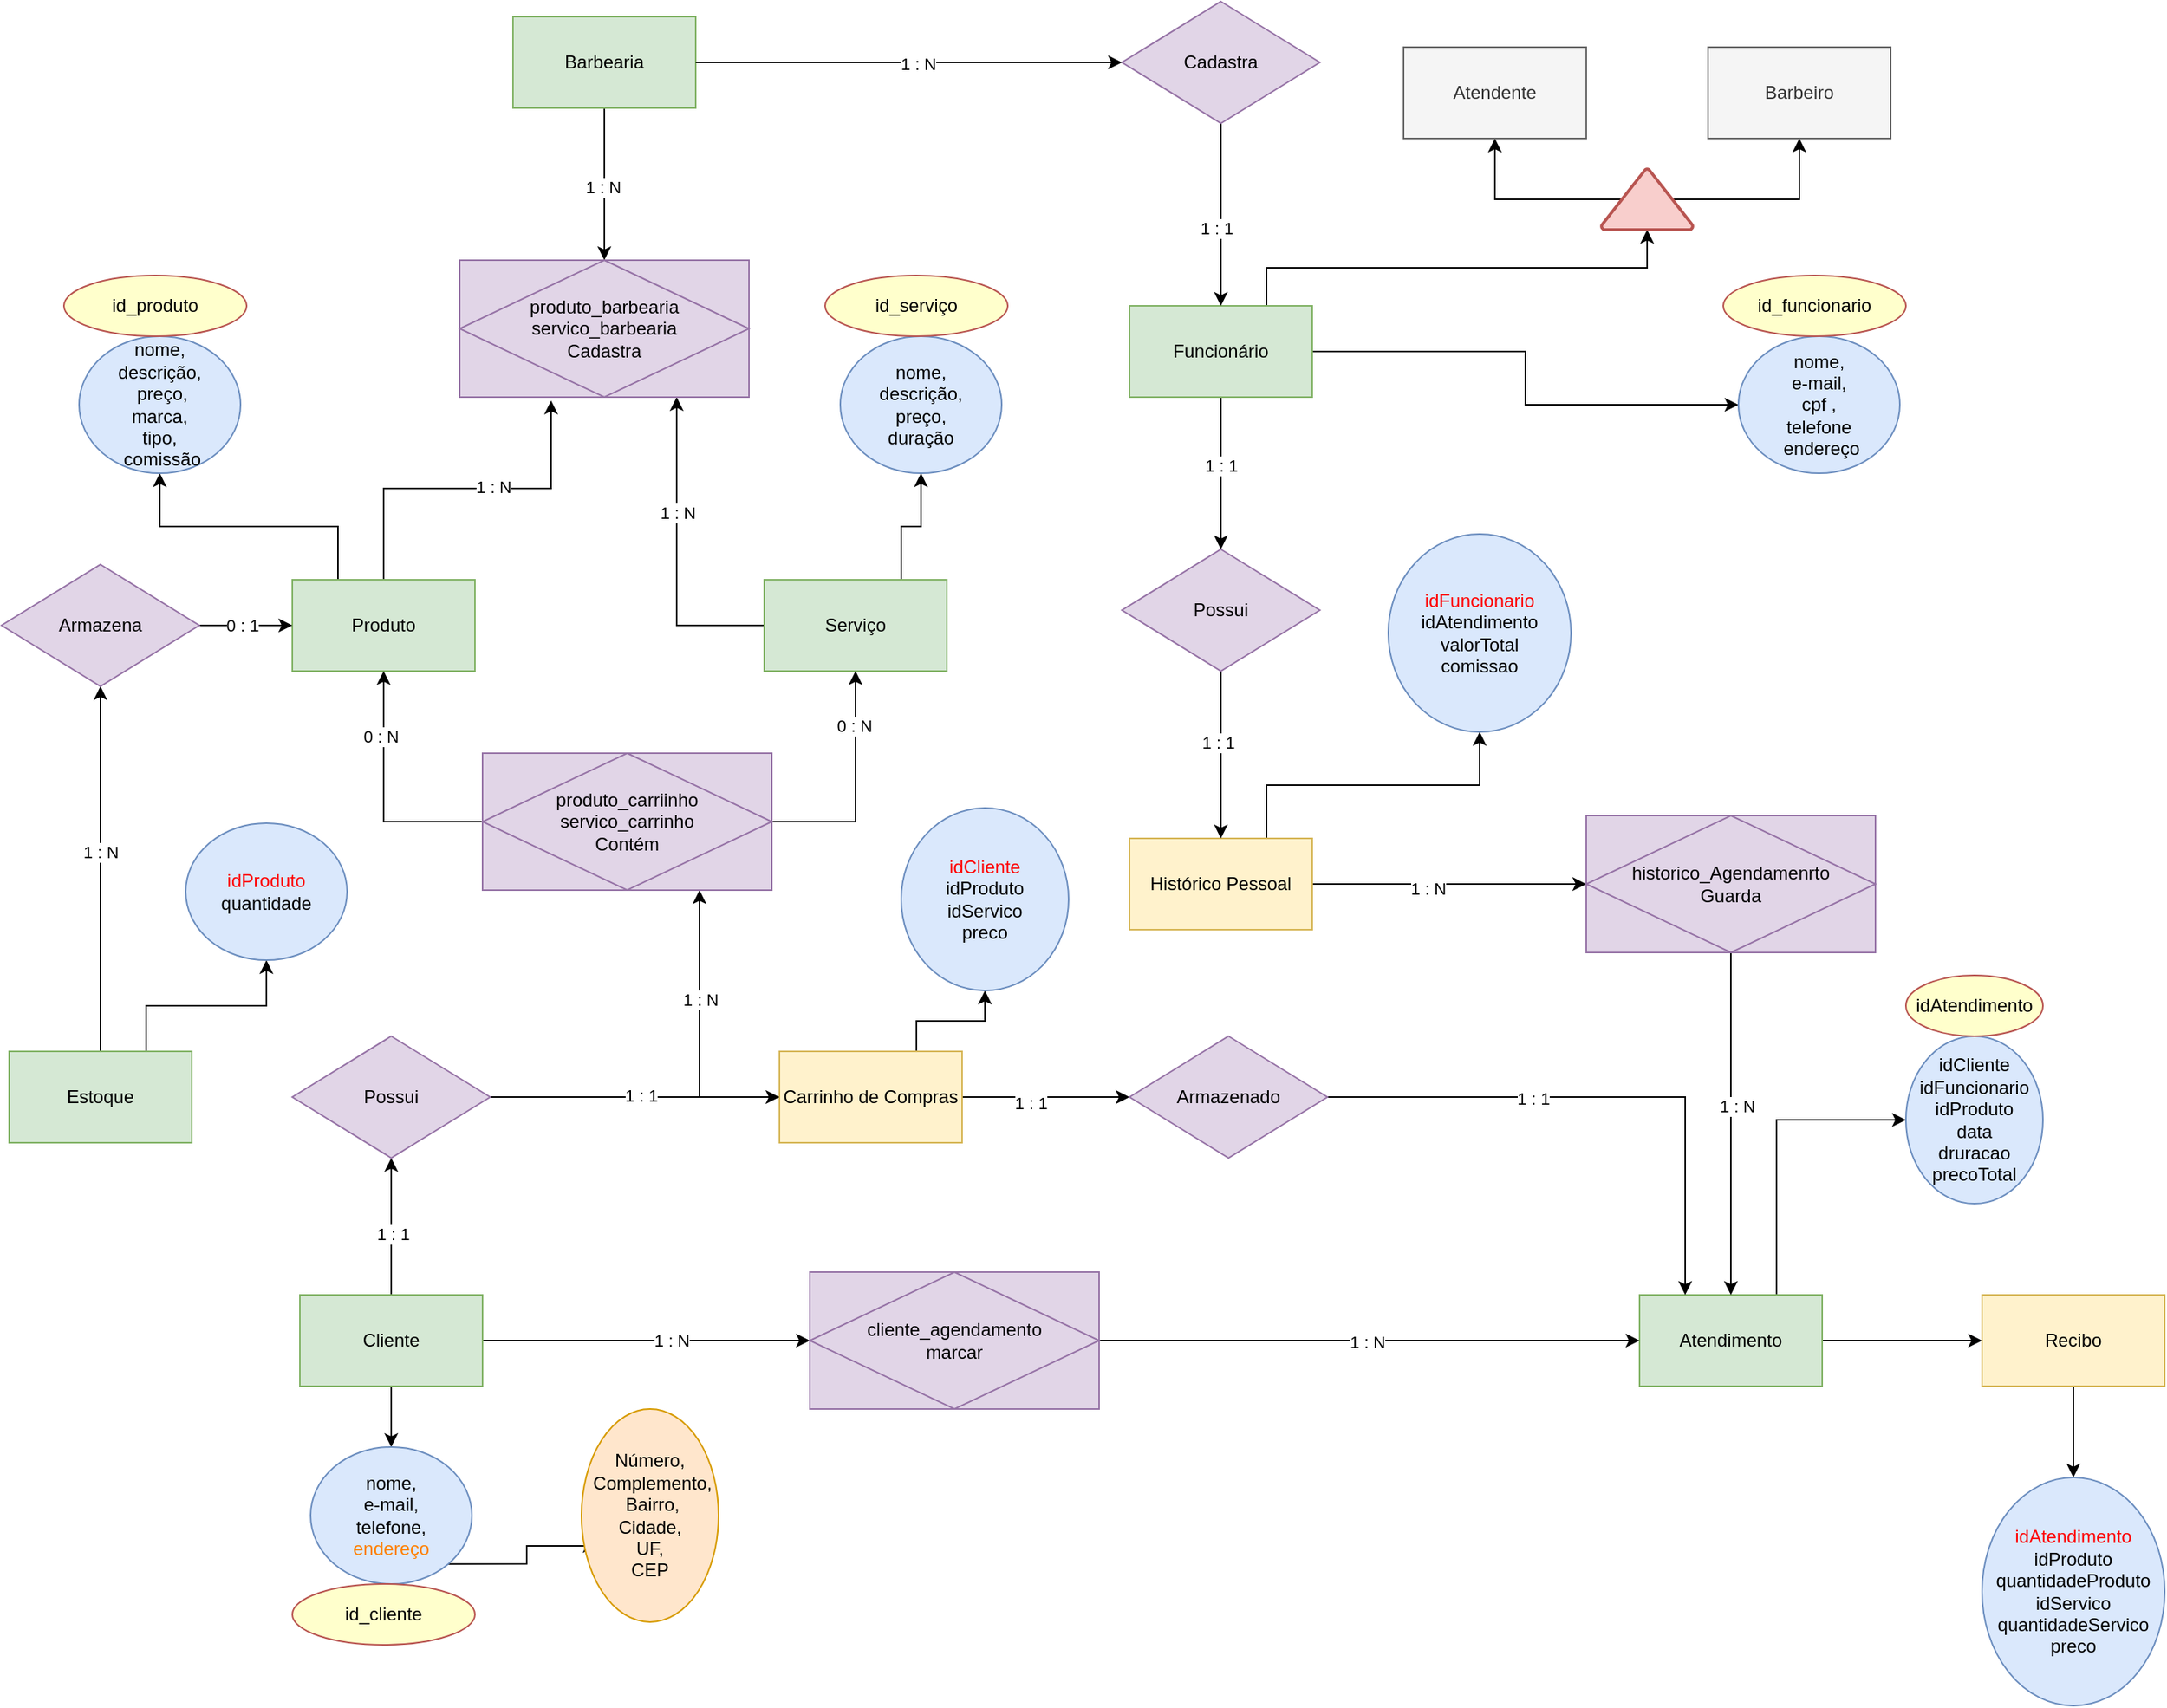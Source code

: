 <mxfile version="21.6.8" type="device">
  <diagram name="Página-1" id="JvtUWAz6pcBEB4IvSJ-b">
    <mxGraphModel dx="1036" dy="614" grid="1" gridSize="10" guides="0" tooltips="1" connect="1" arrows="1" fold="1" page="1" pageScale="1" pageWidth="827" pageHeight="1169" math="0" shadow="0">
      <root>
        <mxCell id="0" />
        <mxCell id="1" parent="0" />
        <mxCell id="3MxLHpkuTHlxXDLLftGC-15" style="edgeStyle=orthogonalEdgeStyle;rounded=0;orthogonalLoop=1;jettySize=auto;html=1;entryX=0.5;entryY=0;entryDx=0;entryDy=0;" parent="1" source="3MxLHpkuTHlxXDLLftGC-2" target="3MxLHpkuTHlxXDLLftGC-98" edge="1">
          <mxGeometry relative="1" as="geometry">
            <mxPoint x="745" y="190" as="targetPoint" />
          </mxGeometry>
        </mxCell>
        <mxCell id="3MxLHpkuTHlxXDLLftGC-20" value="1 : N" style="edgeLabel;html=1;align=center;verticalAlign=middle;resizable=0;points=[];" parent="3MxLHpkuTHlxXDLLftGC-15" vertex="1" connectable="0">
          <mxGeometry x="0.043" y="-1" relative="1" as="geometry">
            <mxPoint as="offset" />
          </mxGeometry>
        </mxCell>
        <mxCell id="3MxLHpkuTHlxXDLLftGC-2" value="Barbearia" style="rounded=0;whiteSpace=wrap;html=1;fillColor=#d5e8d4;strokeColor=#82b366;" parent="1" vertex="1">
          <mxGeometry x="685" y="10" width="120" height="60" as="geometry" />
        </mxCell>
        <mxCell id="3MxLHpkuTHlxXDLLftGC-22" style="edgeStyle=orthogonalEdgeStyle;rounded=0;orthogonalLoop=1;jettySize=auto;html=1;entryX=0.75;entryY=1;entryDx=0;entryDy=0;" parent="1" source="3MxLHpkuTHlxXDLLftGC-3" target="3MxLHpkuTHlxXDLLftGC-98" edge="1">
          <mxGeometry relative="1" as="geometry">
            <mxPoint x="777.5" y="250" as="targetPoint" />
          </mxGeometry>
        </mxCell>
        <mxCell id="3MxLHpkuTHlxXDLLftGC-24" value="1 : N" style="edgeLabel;html=1;align=center;verticalAlign=middle;resizable=0;points=[];" parent="3MxLHpkuTHlxXDLLftGC-22" vertex="1" connectable="0">
          <mxGeometry x="0.282" relative="1" as="geometry">
            <mxPoint y="1" as="offset" />
          </mxGeometry>
        </mxCell>
        <mxCell id="3MxLHpkuTHlxXDLLftGC-102" style="edgeStyle=orthogonalEdgeStyle;rounded=0;orthogonalLoop=1;jettySize=auto;html=1;exitX=0.75;exitY=0;exitDx=0;exitDy=0;entryX=0.5;entryY=1;entryDx=0;entryDy=0;" parent="1" source="3MxLHpkuTHlxXDLLftGC-3" target="3MxLHpkuTHlxXDLLftGC-101" edge="1">
          <mxGeometry relative="1" as="geometry" />
        </mxCell>
        <mxCell id="3MxLHpkuTHlxXDLLftGC-3" value="Serviço" style="rounded=0;whiteSpace=wrap;html=1;fillColor=#d5e8d4;strokeColor=#82b366;" parent="1" vertex="1">
          <mxGeometry x="850" y="380" width="120" height="60" as="geometry" />
        </mxCell>
        <mxCell id="3MxLHpkuTHlxXDLLftGC-30" style="edgeStyle=orthogonalEdgeStyle;rounded=0;orthogonalLoop=1;jettySize=auto;html=1;" parent="1" source="3MxLHpkuTHlxXDLLftGC-4" target="3MxLHpkuTHlxXDLLftGC-25" edge="1">
          <mxGeometry relative="1" as="geometry" />
        </mxCell>
        <mxCell id="3MxLHpkuTHlxXDLLftGC-31" value="1 : 1" style="edgeLabel;html=1;align=center;verticalAlign=middle;resizable=0;points=[];" parent="3MxLHpkuTHlxXDLLftGC-30" vertex="1" connectable="0">
          <mxGeometry x="-0.097" relative="1" as="geometry">
            <mxPoint as="offset" />
          </mxGeometry>
        </mxCell>
        <mxCell id="GjseS6EzAnZ5TV42CssQ-30" style="edgeStyle=orthogonalEdgeStyle;rounded=0;orthogonalLoop=1;jettySize=auto;html=1;exitX=0.75;exitY=0;exitDx=0;exitDy=0;entryX=0.5;entryY=1;entryDx=0;entryDy=0;entryPerimeter=0;" parent="1" source="3MxLHpkuTHlxXDLLftGC-4" target="GjseS6EzAnZ5TV42CssQ-23" edge="1">
          <mxGeometry relative="1" as="geometry" />
        </mxCell>
        <mxCell id="GjseS6EzAnZ5TV42CssQ-33" style="edgeStyle=orthogonalEdgeStyle;rounded=0;orthogonalLoop=1;jettySize=auto;html=1;" parent="1" source="3MxLHpkuTHlxXDLLftGC-4" target="GjseS6EzAnZ5TV42CssQ-8" edge="1">
          <mxGeometry relative="1" as="geometry" />
        </mxCell>
        <mxCell id="3MxLHpkuTHlxXDLLftGC-4" value="Funcionário" style="rounded=0;whiteSpace=wrap;html=1;fillColor=#d5e8d4;strokeColor=#82b366;" parent="1" vertex="1">
          <mxGeometry x="1090" y="200" width="120" height="60" as="geometry" />
        </mxCell>
        <mxCell id="3MxLHpkuTHlxXDLLftGC-35" style="edgeStyle=orthogonalEdgeStyle;rounded=0;orthogonalLoop=1;jettySize=auto;html=1;entryX=0;entryY=0.5;entryDx=0;entryDy=0;" parent="1" source="3MxLHpkuTHlxXDLLftGC-5" target="3MxLHpkuTHlxXDLLftGC-92" edge="1">
          <mxGeometry relative="1" as="geometry">
            <mxPoint x="1415" y="600" as="targetPoint" />
          </mxGeometry>
        </mxCell>
        <mxCell id="3MxLHpkuTHlxXDLLftGC-36" value="1 : N" style="edgeLabel;html=1;align=center;verticalAlign=middle;resizable=0;points=[];" parent="3MxLHpkuTHlxXDLLftGC-35" vertex="1" connectable="0">
          <mxGeometry x="-0.16" y="-3" relative="1" as="geometry">
            <mxPoint as="offset" />
          </mxGeometry>
        </mxCell>
        <mxCell id="C4ONU1IvAnklrXxHNXQs-2" style="edgeStyle=orthogonalEdgeStyle;rounded=0;orthogonalLoop=1;jettySize=auto;html=1;exitX=0.75;exitY=0;exitDx=0;exitDy=0;" parent="1" source="3MxLHpkuTHlxXDLLftGC-5" target="C4ONU1IvAnklrXxHNXQs-1" edge="1">
          <mxGeometry relative="1" as="geometry" />
        </mxCell>
        <mxCell id="3MxLHpkuTHlxXDLLftGC-5" value="Histórico Pessoal" style="rounded=0;whiteSpace=wrap;html=1;fillColor=#fff2cc;strokeColor=#d6b656;" parent="1" vertex="1">
          <mxGeometry x="1090" y="550" width="120" height="60" as="geometry" />
        </mxCell>
        <mxCell id="3MxLHpkuTHlxXDLLftGC-56" style="edgeStyle=orthogonalEdgeStyle;rounded=0;orthogonalLoop=1;jettySize=auto;html=1;entryX=0;entryY=0.5;entryDx=0;entryDy=0;" parent="1" source="3MxLHpkuTHlxXDLLftGC-6" target="3MxLHpkuTHlxXDLLftGC-90" edge="1">
          <mxGeometry relative="1" as="geometry">
            <mxPoint x="890" y="880" as="targetPoint" />
          </mxGeometry>
        </mxCell>
        <mxCell id="3MxLHpkuTHlxXDLLftGC-57" value="1 : N" style="edgeLabel;html=1;align=center;verticalAlign=middle;resizable=0;points=[];" parent="3MxLHpkuTHlxXDLLftGC-56" vertex="1" connectable="0">
          <mxGeometry x="0.147" relative="1" as="geometry">
            <mxPoint as="offset" />
          </mxGeometry>
        </mxCell>
        <mxCell id="3MxLHpkuTHlxXDLLftGC-58" style="edgeStyle=orthogonalEdgeStyle;rounded=0;orthogonalLoop=1;jettySize=auto;html=1;" parent="1" source="3MxLHpkuTHlxXDLLftGC-6" target="3MxLHpkuTHlxXDLLftGC-48" edge="1">
          <mxGeometry relative="1" as="geometry" />
        </mxCell>
        <mxCell id="3MxLHpkuTHlxXDLLftGC-59" value="1 : 1" style="edgeLabel;html=1;align=center;verticalAlign=middle;resizable=0;points=[];" parent="3MxLHpkuTHlxXDLLftGC-58" vertex="1" connectable="0">
          <mxGeometry x="-0.098" y="-1" relative="1" as="geometry">
            <mxPoint as="offset" />
          </mxGeometry>
        </mxCell>
        <mxCell id="C4ONU1IvAnklrXxHNXQs-4" style="edgeStyle=orthogonalEdgeStyle;rounded=0;orthogonalLoop=1;jettySize=auto;html=1;entryX=0.5;entryY=0;entryDx=0;entryDy=0;" parent="1" source="3MxLHpkuTHlxXDLLftGC-6" target="C4ONU1IvAnklrXxHNXQs-3" edge="1">
          <mxGeometry relative="1" as="geometry" />
        </mxCell>
        <mxCell id="3MxLHpkuTHlxXDLLftGC-6" value="Cliente" style="rounded=0;whiteSpace=wrap;html=1;fillColor=#d5e8d4;strokeColor=#82b366;" parent="1" vertex="1">
          <mxGeometry x="545" y="850" width="120" height="60" as="geometry" />
        </mxCell>
        <mxCell id="3MxLHpkuTHlxXDLLftGC-64" style="edgeStyle=orthogonalEdgeStyle;rounded=0;orthogonalLoop=1;jettySize=auto;html=1;entryX=0.75;entryY=1;entryDx=0;entryDy=0;" parent="1" source="3MxLHpkuTHlxXDLLftGC-7" target="3MxLHpkuTHlxXDLLftGC-93" edge="1">
          <mxGeometry relative="1" as="geometry">
            <mxPoint x="815" y="570" as="targetPoint" />
          </mxGeometry>
        </mxCell>
        <mxCell id="3MxLHpkuTHlxXDLLftGC-65" value="1 : N" style="edgeLabel;html=1;align=center;verticalAlign=middle;resizable=0;points=[];" parent="3MxLHpkuTHlxXDLLftGC-64" vertex="1" connectable="0">
          <mxGeometry x="0.242" y="1" relative="1" as="geometry">
            <mxPoint x="1" as="offset" />
          </mxGeometry>
        </mxCell>
        <mxCell id="3MxLHpkuTHlxXDLLftGC-80" style="edgeStyle=orthogonalEdgeStyle;rounded=0;orthogonalLoop=1;jettySize=auto;html=1;" parent="1" source="3MxLHpkuTHlxXDLLftGC-7" target="3MxLHpkuTHlxXDLLftGC-77" edge="1">
          <mxGeometry relative="1" as="geometry" />
        </mxCell>
        <mxCell id="3MxLHpkuTHlxXDLLftGC-83" value="1 : 1" style="edgeLabel;html=1;align=center;verticalAlign=middle;resizable=0;points=[];" parent="3MxLHpkuTHlxXDLLftGC-80" vertex="1" connectable="0">
          <mxGeometry x="-0.188" y="-4" relative="1" as="geometry">
            <mxPoint as="offset" />
          </mxGeometry>
        </mxCell>
        <mxCell id="GjseS6EzAnZ5TV42CssQ-5" style="edgeStyle=orthogonalEdgeStyle;rounded=0;orthogonalLoop=1;jettySize=auto;html=1;exitX=0.75;exitY=0;exitDx=0;exitDy=0;entryX=0.5;entryY=1;entryDx=0;entryDy=0;" parent="1" source="3MxLHpkuTHlxXDLLftGC-7" target="GjseS6EzAnZ5TV42CssQ-4" edge="1">
          <mxGeometry relative="1" as="geometry" />
        </mxCell>
        <mxCell id="3MxLHpkuTHlxXDLLftGC-7" value="Carrinho de Compras" style="rounded=0;whiteSpace=wrap;html=1;fillColor=#fff2cc;strokeColor=#d6b656;" parent="1" vertex="1">
          <mxGeometry x="860" y="690" width="120" height="60" as="geometry" />
        </mxCell>
        <mxCell id="X8U0Ffni-vRuTXcbMsX4-3" style="edgeStyle=orthogonalEdgeStyle;rounded=0;orthogonalLoop=1;jettySize=auto;html=1;" parent="1" source="3MxLHpkuTHlxXDLLftGC-8" target="X8U0Ffni-vRuTXcbMsX4-1" edge="1">
          <mxGeometry relative="1" as="geometry" />
        </mxCell>
        <mxCell id="X8U0Ffni-vRuTXcbMsX4-6" style="edgeStyle=orthogonalEdgeStyle;rounded=0;orthogonalLoop=1;jettySize=auto;html=1;exitX=0.75;exitY=0;exitDx=0;exitDy=0;entryX=0;entryY=0.5;entryDx=0;entryDy=0;" parent="1" source="3MxLHpkuTHlxXDLLftGC-8" target="X8U0Ffni-vRuTXcbMsX4-2" edge="1">
          <mxGeometry relative="1" as="geometry" />
        </mxCell>
        <mxCell id="3MxLHpkuTHlxXDLLftGC-8" value="Atendimento" style="rounded=0;whiteSpace=wrap;html=1;fillColor=#d5e8d4;strokeColor=#82b366;" parent="1" vertex="1">
          <mxGeometry x="1425" y="850" width="120" height="60" as="geometry" />
        </mxCell>
        <mxCell id="3MxLHpkuTHlxXDLLftGC-70" style="edgeStyle=orthogonalEdgeStyle;rounded=0;orthogonalLoop=1;jettySize=auto;html=1;" parent="1" source="3MxLHpkuTHlxXDLLftGC-10" target="3MxLHpkuTHlxXDLLftGC-14" edge="1">
          <mxGeometry relative="1" as="geometry" />
        </mxCell>
        <mxCell id="3MxLHpkuTHlxXDLLftGC-72" value="1 : N" style="edgeLabel;html=1;align=center;verticalAlign=middle;resizable=0;points=[];" parent="3MxLHpkuTHlxXDLLftGC-70" vertex="1" connectable="0">
          <mxGeometry x="0.097" relative="1" as="geometry">
            <mxPoint as="offset" />
          </mxGeometry>
        </mxCell>
        <mxCell id="GjseS6EzAnZ5TV42CssQ-7" style="edgeStyle=orthogonalEdgeStyle;rounded=0;orthogonalLoop=1;jettySize=auto;html=1;exitX=0.75;exitY=0;exitDx=0;exitDy=0;entryX=0.5;entryY=1;entryDx=0;entryDy=0;" parent="1" source="3MxLHpkuTHlxXDLLftGC-10" target="GjseS6EzAnZ5TV42CssQ-6" edge="1">
          <mxGeometry relative="1" as="geometry" />
        </mxCell>
        <mxCell id="3MxLHpkuTHlxXDLLftGC-10" value="Estoque" style="rounded=0;whiteSpace=wrap;html=1;fillColor=#d5e8d4;strokeColor=#82b366;" parent="1" vertex="1">
          <mxGeometry x="354" y="690" width="120" height="60" as="geometry" />
        </mxCell>
        <mxCell id="3MxLHpkuTHlxXDLLftGC-21" style="edgeStyle=orthogonalEdgeStyle;rounded=0;orthogonalLoop=1;jettySize=auto;html=1;entryX=0.316;entryY=1.025;entryDx=0;entryDy=0;entryPerimeter=0;" parent="1" source="3MxLHpkuTHlxXDLLftGC-12" target="3MxLHpkuTHlxXDLLftGC-98" edge="1">
          <mxGeometry relative="1" as="geometry">
            <mxPoint x="700" y="270" as="targetPoint" />
          </mxGeometry>
        </mxCell>
        <mxCell id="3MxLHpkuTHlxXDLLftGC-23" value="1 : N" style="edgeLabel;html=1;align=center;verticalAlign=middle;resizable=0;points=[];" parent="3MxLHpkuTHlxXDLLftGC-21" vertex="1" connectable="0">
          <mxGeometry x="0.153" y="1" relative="1" as="geometry">
            <mxPoint as="offset" />
          </mxGeometry>
        </mxCell>
        <mxCell id="3MxLHpkuTHlxXDLLftGC-100" style="edgeStyle=orthogonalEdgeStyle;rounded=0;orthogonalLoop=1;jettySize=auto;html=1;exitX=0.25;exitY=0;exitDx=0;exitDy=0;entryX=0.5;entryY=1;entryDx=0;entryDy=0;" parent="1" source="3MxLHpkuTHlxXDLLftGC-12" target="3MxLHpkuTHlxXDLLftGC-99" edge="1">
          <mxGeometry relative="1" as="geometry" />
        </mxCell>
        <mxCell id="3MxLHpkuTHlxXDLLftGC-12" value="Produto" style="rounded=0;whiteSpace=wrap;html=1;fillColor=#d5e8d4;strokeColor=#82b366;" parent="1" vertex="1">
          <mxGeometry x="540" y="380" width="120" height="60" as="geometry" />
        </mxCell>
        <mxCell id="3MxLHpkuTHlxXDLLftGC-16" style="edgeStyle=orthogonalEdgeStyle;rounded=0;orthogonalLoop=1;jettySize=auto;html=1;entryX=0.5;entryY=0;entryDx=0;entryDy=0;exitX=0.5;exitY=1;exitDx=0;exitDy=0;" parent="1" source="3MxLHpkuTHlxXDLLftGC-95" target="3MxLHpkuTHlxXDLLftGC-4" edge="1">
          <mxGeometry relative="1" as="geometry">
            <mxPoint x="1135" y="40" as="targetPoint" />
          </mxGeometry>
        </mxCell>
        <mxCell id="3MxLHpkuTHlxXDLLftGC-19" value="1 : 1" style="edgeLabel;html=1;align=center;verticalAlign=middle;resizable=0;points=[];" parent="3MxLHpkuTHlxXDLLftGC-16" vertex="1" connectable="0">
          <mxGeometry x="0.145" y="-3" relative="1" as="geometry">
            <mxPoint as="offset" />
          </mxGeometry>
        </mxCell>
        <mxCell id="3MxLHpkuTHlxXDLLftGC-71" style="edgeStyle=orthogonalEdgeStyle;rounded=0;orthogonalLoop=1;jettySize=auto;html=1;entryX=0;entryY=0.5;entryDx=0;entryDy=0;" parent="1" source="3MxLHpkuTHlxXDLLftGC-14" target="3MxLHpkuTHlxXDLLftGC-12" edge="1">
          <mxGeometry relative="1" as="geometry" />
        </mxCell>
        <mxCell id="3MxLHpkuTHlxXDLLftGC-73" value="0 : 1" style="edgeLabel;html=1;align=center;verticalAlign=middle;resizable=0;points=[];" parent="3MxLHpkuTHlxXDLLftGC-71" vertex="1" connectable="0">
          <mxGeometry x="-0.088" relative="1" as="geometry">
            <mxPoint as="offset" />
          </mxGeometry>
        </mxCell>
        <mxCell id="3MxLHpkuTHlxXDLLftGC-14" value="Armazena" style="rhombus;whiteSpace=wrap;html=1;fillColor=#e1d5e7;strokeColor=#9673a6;" parent="1" vertex="1">
          <mxGeometry x="349" y="370" width="130" height="80" as="geometry" />
        </mxCell>
        <mxCell id="3MxLHpkuTHlxXDLLftGC-28" style="edgeStyle=orthogonalEdgeStyle;rounded=0;orthogonalLoop=1;jettySize=auto;html=1;entryX=0.5;entryY=0;entryDx=0;entryDy=0;" parent="1" source="3MxLHpkuTHlxXDLLftGC-25" target="3MxLHpkuTHlxXDLLftGC-5" edge="1">
          <mxGeometry relative="1" as="geometry" />
        </mxCell>
        <mxCell id="3MxLHpkuTHlxXDLLftGC-32" value="1 : 1" style="edgeLabel;html=1;align=center;verticalAlign=middle;resizable=0;points=[];" parent="3MxLHpkuTHlxXDLLftGC-28" vertex="1" connectable="0">
          <mxGeometry x="-0.149" y="-2" relative="1" as="geometry">
            <mxPoint as="offset" />
          </mxGeometry>
        </mxCell>
        <mxCell id="3MxLHpkuTHlxXDLLftGC-25" value="Possui" style="rhombus;whiteSpace=wrap;html=1;fillColor=#e1d5e7;strokeColor=#9673a6;" parent="1" vertex="1">
          <mxGeometry x="1085" y="360" width="130" height="80" as="geometry" />
        </mxCell>
        <mxCell id="3MxLHpkuTHlxXDLLftGC-34" style="edgeStyle=orthogonalEdgeStyle;rounded=0;orthogonalLoop=1;jettySize=auto;html=1;exitX=0.5;exitY=1;exitDx=0;exitDy=0;" parent="1" source="3MxLHpkuTHlxXDLLftGC-92" target="3MxLHpkuTHlxXDLLftGC-8" edge="1">
          <mxGeometry relative="1" as="geometry">
            <mxPoint x="1415" y="680.0" as="sourcePoint" />
          </mxGeometry>
        </mxCell>
        <mxCell id="3MxLHpkuTHlxXDLLftGC-38" value="1 : N" style="edgeLabel;html=1;align=center;verticalAlign=middle;resizable=0;points=[];" parent="3MxLHpkuTHlxXDLLftGC-34" vertex="1" connectable="0">
          <mxGeometry x="-0.103" y="4" relative="1" as="geometry">
            <mxPoint as="offset" />
          </mxGeometry>
        </mxCell>
        <mxCell id="3MxLHpkuTHlxXDLLftGC-43" style="edgeStyle=orthogonalEdgeStyle;rounded=0;orthogonalLoop=1;jettySize=auto;html=1;entryX=0;entryY=0.5;entryDx=0;entryDy=0;exitX=1;exitY=0.5;exitDx=0;exitDy=0;" parent="1" source="3MxLHpkuTHlxXDLLftGC-90" target="3MxLHpkuTHlxXDLLftGC-8" edge="1">
          <mxGeometry relative="1" as="geometry">
            <mxPoint x="1020" y="880" as="sourcePoint" />
          </mxGeometry>
        </mxCell>
        <mxCell id="3MxLHpkuTHlxXDLLftGC-45" value="1 : N" style="edgeLabel;html=1;align=center;verticalAlign=middle;resizable=0;points=[];" parent="3MxLHpkuTHlxXDLLftGC-43" vertex="1" connectable="0">
          <mxGeometry x="-0.01" y="-1" relative="1" as="geometry">
            <mxPoint as="offset" />
          </mxGeometry>
        </mxCell>
        <mxCell id="3MxLHpkuTHlxXDLLftGC-50" style="edgeStyle=orthogonalEdgeStyle;rounded=0;orthogonalLoop=1;jettySize=auto;html=1;" parent="1" source="3MxLHpkuTHlxXDLLftGC-48" target="3MxLHpkuTHlxXDLLftGC-7" edge="1">
          <mxGeometry relative="1" as="geometry" />
        </mxCell>
        <mxCell id="3MxLHpkuTHlxXDLLftGC-52" value="1 : 1" style="edgeLabel;html=1;align=center;verticalAlign=middle;resizable=0;points=[];" parent="3MxLHpkuTHlxXDLLftGC-50" vertex="1" connectable="0">
          <mxGeometry x="0.04" y="1" relative="1" as="geometry">
            <mxPoint as="offset" />
          </mxGeometry>
        </mxCell>
        <mxCell id="3MxLHpkuTHlxXDLLftGC-48" value="Possui" style="rhombus;whiteSpace=wrap;html=1;fillColor=#e1d5e7;strokeColor=#9673a6;" parent="1" vertex="1">
          <mxGeometry x="540" y="680" width="130" height="80" as="geometry" />
        </mxCell>
        <mxCell id="3MxLHpkuTHlxXDLLftGC-61" style="edgeStyle=orthogonalEdgeStyle;rounded=0;orthogonalLoop=1;jettySize=auto;html=1;exitX=0;exitY=0.5;exitDx=0;exitDy=0;entryX=0.5;entryY=1;entryDx=0;entryDy=0;" parent="1" source="3MxLHpkuTHlxXDLLftGC-93" target="3MxLHpkuTHlxXDLLftGC-12" edge="1">
          <mxGeometry relative="1" as="geometry">
            <mxPoint x="717.5" y="550" as="sourcePoint" />
          </mxGeometry>
        </mxCell>
        <mxCell id="3MxLHpkuTHlxXDLLftGC-66" value="0 : N" style="edgeLabel;html=1;align=center;verticalAlign=middle;resizable=0;points=[];" parent="3MxLHpkuTHlxXDLLftGC-61" vertex="1" connectable="0">
          <mxGeometry x="0.478" y="2" relative="1" as="geometry">
            <mxPoint as="offset" />
          </mxGeometry>
        </mxCell>
        <mxCell id="3MxLHpkuTHlxXDLLftGC-62" style="edgeStyle=orthogonalEdgeStyle;rounded=0;orthogonalLoop=1;jettySize=auto;html=1;exitX=1;exitY=0.5;exitDx=0;exitDy=0;entryX=0.5;entryY=1;entryDx=0;entryDy=0;" parent="1" source="3MxLHpkuTHlxXDLLftGC-93" target="3MxLHpkuTHlxXDLLftGC-3" edge="1">
          <mxGeometry relative="1" as="geometry">
            <mxPoint x="782.5" y="550" as="sourcePoint" />
          </mxGeometry>
        </mxCell>
        <mxCell id="3MxLHpkuTHlxXDLLftGC-68" value="0 : N" style="edgeLabel;html=1;align=center;verticalAlign=middle;resizable=0;points=[];" parent="3MxLHpkuTHlxXDLLftGC-62" vertex="1" connectable="0">
          <mxGeometry x="0.542" y="1" relative="1" as="geometry">
            <mxPoint as="offset" />
          </mxGeometry>
        </mxCell>
        <mxCell id="3MxLHpkuTHlxXDLLftGC-87" style="edgeStyle=orthogonalEdgeStyle;rounded=0;orthogonalLoop=1;jettySize=auto;html=1;entryX=0.25;entryY=0;entryDx=0;entryDy=0;" parent="1" source="3MxLHpkuTHlxXDLLftGC-77" target="3MxLHpkuTHlxXDLLftGC-8" edge="1">
          <mxGeometry relative="1" as="geometry" />
        </mxCell>
        <mxCell id="3MxLHpkuTHlxXDLLftGC-89" value="1 : 1" style="edgeLabel;html=1;align=center;verticalAlign=middle;resizable=0;points=[];" parent="3MxLHpkuTHlxXDLLftGC-87" vertex="1" connectable="0">
          <mxGeometry x="-0.264" y="-1" relative="1" as="geometry">
            <mxPoint as="offset" />
          </mxGeometry>
        </mxCell>
        <mxCell id="3MxLHpkuTHlxXDLLftGC-77" value="Armazenado" style="rhombus;whiteSpace=wrap;html=1;fillColor=#e1d5e7;strokeColor=#9673a6;" parent="1" vertex="1">
          <mxGeometry x="1090" y="680" width="130" height="80" as="geometry" />
        </mxCell>
        <mxCell id="3MxLHpkuTHlxXDLLftGC-90" value="cliente_agendamento&lt;br&gt;marcar" style="shape=associativeEntity;whiteSpace=wrap;html=1;align=center;fillColor=#e1d5e7;strokeColor=#9673a6;" parent="1" vertex="1">
          <mxGeometry x="880" y="835" width="190" height="90" as="geometry" />
        </mxCell>
        <mxCell id="3MxLHpkuTHlxXDLLftGC-92" value="historico_Agendamenrto&lt;br&gt;Guarda" style="shape=associativeEntity;whiteSpace=wrap;html=1;align=center;fillColor=#e1d5e7;strokeColor=#9673a6;" parent="1" vertex="1">
          <mxGeometry x="1390" y="535" width="190" height="90" as="geometry" />
        </mxCell>
        <mxCell id="3MxLHpkuTHlxXDLLftGC-93" value="produto_carriinho&lt;br&gt;servico_carrinho&lt;br&gt;Contém" style="shape=associativeEntity;whiteSpace=wrap;html=1;align=center;fillColor=#e1d5e7;strokeColor=#9673a6;" parent="1" vertex="1">
          <mxGeometry x="665" y="494" width="190" height="90" as="geometry" />
        </mxCell>
        <mxCell id="3MxLHpkuTHlxXDLLftGC-95" value="Cadastra" style="rhombus;whiteSpace=wrap;html=1;fillColor=#e1d5e7;strokeColor=#9673a6;" parent="1" vertex="1">
          <mxGeometry x="1085" width="130" height="80" as="geometry" />
        </mxCell>
        <mxCell id="3MxLHpkuTHlxXDLLftGC-96" style="edgeStyle=orthogonalEdgeStyle;rounded=0;orthogonalLoop=1;jettySize=auto;html=1;exitX=1;exitY=0.5;exitDx=0;exitDy=0;entryX=0;entryY=0.5;entryDx=0;entryDy=0;" parent="1" source="3MxLHpkuTHlxXDLLftGC-2" target="3MxLHpkuTHlxXDLLftGC-95" edge="1">
          <mxGeometry relative="1" as="geometry">
            <mxPoint x="755" y="80" as="sourcePoint" />
            <mxPoint x="755" y="200" as="targetPoint" />
          </mxGeometry>
        </mxCell>
        <mxCell id="3MxLHpkuTHlxXDLLftGC-97" value="1 : N" style="edgeLabel;html=1;align=center;verticalAlign=middle;resizable=0;points=[];" parent="3MxLHpkuTHlxXDLLftGC-96" vertex="1" connectable="0">
          <mxGeometry x="0.043" y="-1" relative="1" as="geometry">
            <mxPoint as="offset" />
          </mxGeometry>
        </mxCell>
        <mxCell id="3MxLHpkuTHlxXDLLftGC-98" value="produto_barbearia&lt;br&gt;servico_barbearia&lt;br&gt;Cadastra" style="shape=associativeEntity;whiteSpace=wrap;html=1;align=center;fillColor=#e1d5e7;strokeColor=#9673a6;" parent="1" vertex="1">
          <mxGeometry x="650" y="170" width="190" height="90" as="geometry" />
        </mxCell>
        <mxCell id="3MxLHpkuTHlxXDLLftGC-99" value="nome, &lt;br&gt;descrição,&lt;br&gt;&amp;nbsp;preço, &lt;br&gt;marca,&lt;br&gt;tipo,&lt;br&gt;&amp;nbsp;comissão" style="ellipse;whiteSpace=wrap;html=1;fillColor=#dae8fc;strokeColor=#6c8ebf;" parent="1" vertex="1">
          <mxGeometry x="400" y="220" width="106" height="90" as="geometry" />
        </mxCell>
        <mxCell id="3MxLHpkuTHlxXDLLftGC-101" value="nome, &lt;br&gt;descrição, &lt;br&gt;preço, &lt;br&gt;duração" style="ellipse;whiteSpace=wrap;html=1;fillColor=#dae8fc;strokeColor=#6c8ebf;" parent="1" vertex="1">
          <mxGeometry x="900" y="220" width="106" height="90" as="geometry" />
        </mxCell>
        <mxCell id="3MxLHpkuTHlxXDLLftGC-103" value="&lt;font color=&quot;#ff0000&quot;&gt;idAtendimento&lt;/font&gt;&lt;br&gt;idProduto&lt;br&gt;quantidadeProduto&lt;br&gt;idServico&lt;br&gt;quantidadeServico&lt;br&gt;preco" style="ellipse;whiteSpace=wrap;html=1;fillColor=#dae8fc;strokeColor=#6c8ebf;" parent="1" vertex="1">
          <mxGeometry x="1650" y="970" width="120" height="150" as="geometry" />
        </mxCell>
        <mxCell id="C4ONU1IvAnklrXxHNXQs-1" value="&lt;font color=&quot;#ff0000&quot;&gt;idFuncionario&lt;/font&gt;&lt;br&gt;idAtendimento&lt;br&gt;valorTotal&lt;br&gt;comissao" style="ellipse;whiteSpace=wrap;html=1;fillColor=#dae8fc;strokeColor=#6c8ebf;" parent="1" vertex="1">
          <mxGeometry x="1260" y="350" width="120" height="130" as="geometry" />
        </mxCell>
        <mxCell id="GjseS6EzAnZ5TV42CssQ-3" style="edgeStyle=orthogonalEdgeStyle;rounded=0;orthogonalLoop=1;jettySize=auto;html=1;exitX=1;exitY=1;exitDx=0;exitDy=0;entryX=0.111;entryY=0.643;entryDx=0;entryDy=0;entryPerimeter=0;" parent="1" source="C4ONU1IvAnklrXxHNXQs-3" target="C4ONU1IvAnklrXxHNXQs-5" edge="1">
          <mxGeometry relative="1" as="geometry" />
        </mxCell>
        <mxCell id="C4ONU1IvAnklrXxHNXQs-3" value="nome, &lt;br&gt;e-mail, &lt;br&gt;telefone, &lt;br&gt;&lt;font color=&quot;#ff8000&quot;&gt;endereço&lt;/font&gt;" style="ellipse;whiteSpace=wrap;html=1;fillColor=#dae8fc;strokeColor=#6c8ebf;" parent="1" vertex="1">
          <mxGeometry x="552" y="950" width="106" height="90" as="geometry" />
        </mxCell>
        <mxCell id="C4ONU1IvAnklrXxHNXQs-5" value="Número,&lt;br&gt;&amp;nbsp;Complemento,&lt;br&gt;&amp;nbsp;Bairro, &lt;br&gt;Cidade, &lt;br&gt;UF, &lt;br&gt;CEP" style="ellipse;whiteSpace=wrap;html=1;fillColor=#ffe6cc;strokeColor=#d79b00;" parent="1" vertex="1">
          <mxGeometry x="730" y="925" width="90" height="140" as="geometry" />
        </mxCell>
        <mxCell id="GjseS6EzAnZ5TV42CssQ-4" value="&lt;font color=&quot;#ff0000&quot;&gt;idCliente&lt;/font&gt;&lt;br&gt;idProduto&lt;br&gt;idServico&lt;br&gt;preco" style="ellipse;whiteSpace=wrap;html=1;fillColor=#dae8fc;strokeColor=#6c8ebf;" parent="1" vertex="1">
          <mxGeometry x="940" y="530" width="110" height="120" as="geometry" />
        </mxCell>
        <mxCell id="GjseS6EzAnZ5TV42CssQ-6" value="&lt;font color=&quot;#ff0000&quot;&gt;idProduto&lt;/font&gt;&lt;br&gt;quantidade" style="ellipse;whiteSpace=wrap;html=1;fillColor=#dae8fc;strokeColor=#6c8ebf;" parent="1" vertex="1">
          <mxGeometry x="470" y="540" width="106" height="90" as="geometry" />
        </mxCell>
        <mxCell id="GjseS6EzAnZ5TV42CssQ-8" value="nome, &lt;br&gt;e-mail, &lt;br&gt;cpf , &lt;br&gt;telefone&lt;br&gt;&amp;nbsp;endereço" style="ellipse;whiteSpace=wrap;html=1;fillColor=#dae8fc;strokeColor=#6c8ebf;" parent="1" vertex="1">
          <mxGeometry x="1490" y="220" width="106" height="90" as="geometry" />
        </mxCell>
        <mxCell id="GjseS6EzAnZ5TV42CssQ-12" value="id_produto" style="ellipse;whiteSpace=wrap;html=1;fillColor=#FFFFCC;strokeColor=#b85450;" parent="1" vertex="1">
          <mxGeometry x="390" y="180" width="120" height="40" as="geometry" />
        </mxCell>
        <mxCell id="GjseS6EzAnZ5TV42CssQ-15" value="id_serviço" style="ellipse;whiteSpace=wrap;html=1;fillColor=#FFFFCC;strokeColor=#b85450;" parent="1" vertex="1">
          <mxGeometry x="890" y="180" width="120" height="40" as="geometry" />
        </mxCell>
        <mxCell id="GjseS6EzAnZ5TV42CssQ-16" value="id_funcionario" style="ellipse;whiteSpace=wrap;html=1;fillColor=#FFFFCC;strokeColor=#b85450;" parent="1" vertex="1">
          <mxGeometry x="1480" y="180" width="120" height="40" as="geometry" />
        </mxCell>
        <mxCell id="GjseS6EzAnZ5TV42CssQ-21" value="id_cliente" style="ellipse;whiteSpace=wrap;html=1;fillColor=#FFFFCC;strokeColor=#b85450;" parent="1" vertex="1">
          <mxGeometry x="540" y="1040" width="120" height="40" as="geometry" />
        </mxCell>
        <mxCell id="GjseS6EzAnZ5TV42CssQ-31" style="edgeStyle=orthogonalEdgeStyle;rounded=0;orthogonalLoop=1;jettySize=auto;html=1;exitX=0.22;exitY=0.5;exitDx=0;exitDy=0;exitPerimeter=0;entryX=0.5;entryY=1;entryDx=0;entryDy=0;" parent="1" source="GjseS6EzAnZ5TV42CssQ-23" target="GjseS6EzAnZ5TV42CssQ-28" edge="1">
          <mxGeometry relative="1" as="geometry" />
        </mxCell>
        <mxCell id="GjseS6EzAnZ5TV42CssQ-32" style="edgeStyle=orthogonalEdgeStyle;rounded=0;orthogonalLoop=1;jettySize=auto;html=1;exitX=0.78;exitY=0.5;exitDx=0;exitDy=0;exitPerimeter=0;entryX=0.5;entryY=1;entryDx=0;entryDy=0;" parent="1" source="GjseS6EzAnZ5TV42CssQ-23" target="GjseS6EzAnZ5TV42CssQ-29" edge="1">
          <mxGeometry relative="1" as="geometry" />
        </mxCell>
        <mxCell id="GjseS6EzAnZ5TV42CssQ-23" value="" style="strokeWidth=2;html=1;shape=mxgraph.flowchart.extract_or_measurement;whiteSpace=wrap;fillColor=#f8cecc;strokeColor=#b85450;" parent="1" vertex="1">
          <mxGeometry x="1400" y="110" width="60" height="40" as="geometry" />
        </mxCell>
        <mxCell id="GjseS6EzAnZ5TV42CssQ-28" value="Atendente" style="rounded=0;whiteSpace=wrap;html=1;fillColor=#f5f5f5;fontColor=#333333;strokeColor=#666666;" parent="1" vertex="1">
          <mxGeometry x="1270" y="30" width="120" height="60" as="geometry" />
        </mxCell>
        <mxCell id="GjseS6EzAnZ5TV42CssQ-29" value="Barbeiro" style="rounded=0;whiteSpace=wrap;html=1;fillColor=#f5f5f5;fontColor=#333333;strokeColor=#666666;" parent="1" vertex="1">
          <mxGeometry x="1470" y="30" width="120" height="60" as="geometry" />
        </mxCell>
        <mxCell id="X8U0Ffni-vRuTXcbMsX4-4" style="edgeStyle=orthogonalEdgeStyle;rounded=0;orthogonalLoop=1;jettySize=auto;html=1;entryX=0.5;entryY=0;entryDx=0;entryDy=0;" parent="1" source="X8U0Ffni-vRuTXcbMsX4-1" target="3MxLHpkuTHlxXDLLftGC-103" edge="1">
          <mxGeometry relative="1" as="geometry" />
        </mxCell>
        <mxCell id="X8U0Ffni-vRuTXcbMsX4-1" value="Recibo&lt;br&gt;" style="rounded=0;whiteSpace=wrap;html=1;fillColor=#fff2cc;strokeColor=#d6b656;" parent="1" vertex="1">
          <mxGeometry x="1650" y="850" width="120" height="60" as="geometry" />
        </mxCell>
        <mxCell id="X8U0Ffni-vRuTXcbMsX4-2" value="idCliente&lt;br&gt;idFuncionario&lt;br&gt;idProduto&lt;br&gt;data&lt;br&gt;druracao&lt;br&gt;precoTotal" style="ellipse;whiteSpace=wrap;html=1;fillColor=#dae8fc;strokeColor=#6c8ebf;" parent="1" vertex="1">
          <mxGeometry x="1600" y="680" width="90" height="110" as="geometry" />
        </mxCell>
        <mxCell id="X8U0Ffni-vRuTXcbMsX4-9" value="idAtendimento" style="ellipse;whiteSpace=wrap;html=1;fillColor=#FFFFCC;strokeColor=#b85450;" parent="1" vertex="1">
          <mxGeometry x="1600" y="640" width="90" height="40" as="geometry" />
        </mxCell>
      </root>
    </mxGraphModel>
  </diagram>
</mxfile>

